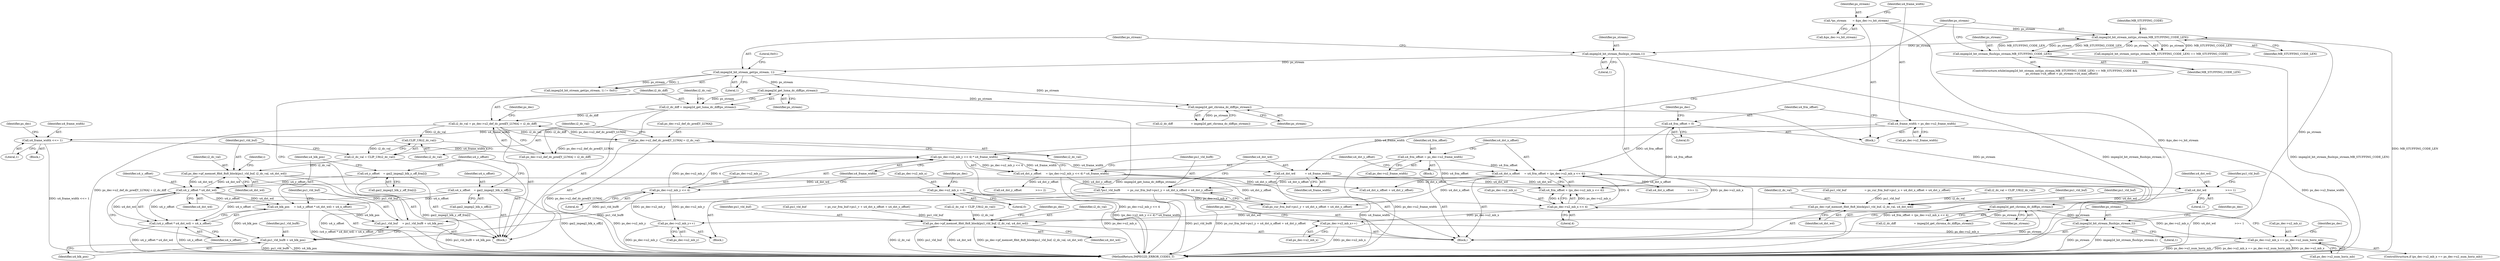 digraph "0_Android_ffab15eb80630dc799eb410855c93525b75233c3_1@API" {
"1000288" [label="(Call,ps_dec->pf_memset_8bit_8x8_block(pu1_vld_buf, i2_dc_val, u4_dst_wd))"];
"1000259" [label="(Call,pu1_vld_buf     = pu1_vld_buf8 + u4_blk_pos)"];
"1000192" [label="(Call,*pu1_vld_buf8        = ps_cur_frm_buf->pu1_y + u4_dst_x_offset + u4_dst_y_offset)"];
"1000172" [label="(Call,u4_dst_x_offset     = u4_frm_offset + (ps_dec->u2_mb_x << 4))"];
"1000140" [label="(Call,u4_frm_offset = 0)"];
"1000160" [label="(Call,u4_frm_offset = ps_dec->u2_frame_width)"];
"1000176" [label="(Call,ps_dec->u2_mb_x << 4)"];
"1000408" [label="(Call,ps_dec->u2_mb_x = 0)"];
"1000400" [label="(Call,ps_dec->u2_mb_x == ps_dec->u2_num_horiz_mb)"];
"1000379" [label="(Call,ps_dec->u2_mb_x++)"];
"1000182" [label="(Call,u4_dst_y_offset     = (ps_dec->u2_mb_y << 4) * u4_frame_width)"];
"1000184" [label="(Call,(ps_dec->u2_mb_y << 4) * u4_frame_width)"];
"1000185" [label="(Call,ps_dec->u2_mb_y << 4)"];
"1000413" [label="(Call,ps_dec->u2_mb_y++)"];
"1000150" [label="(Call,u4_frame_width <<= 1)"];
"1000134" [label="(Call,u4_frame_width = ps_dec->u2_frame_width)"];
"1000252" [label="(Call,u4_blk_pos     = (u4_y_offset * u4_dst_wd) + u4_x_offset)"];
"1000255" [label="(Call,u4_y_offset * u4_dst_wd)"];
"1000247" [label="(Call,u4_y_offset    = gai2_impeg2_blk_y_off_frm[i])"];
"1000288" [label="(Call,ps_dec->pf_memset_8bit_8x8_block(pu1_vld_buf, i2_dc_val, u4_dst_wd))"];
"1000284" [label="(Call,i2_dc_val = CLIP_U8(i2_dc_val))"];
"1000286" [label="(Call,CLIP_U8(i2_dc_val))"];
"1000268" [label="(Call,i2_dc_val = ps_dec->u2_def_dc_pred[Y_LUMA] + i2_dc_diff)"];
"1000277" [label="(Call,ps_dec->u2_def_dc_pred[Y_LUMA] = i2_dc_val)"];
"1000264" [label="(Call,i2_dc_diff = impeg2d_get_luma_dc_diff(ps_stream))"];
"1000266" [label="(Call,impeg2d_get_luma_dc_diff(ps_stream))"];
"1000227" [label="(Call,impeg2d_bit_stream_get(ps_stream, 1))"];
"1000222" [label="(Call,impeg2d_bit_stream_flush(ps_stream,1))"];
"1000208" [label="(Call,impeg2d_bit_stream_nxt(ps_stream,MB_STUFFING_CODE_LEN))"];
"1000125" [label="(Call,*ps_stream       = &ps_dec->s_bit_stream)"];
"1000417" [label="(Call,impeg2d_bit_stream_flush(ps_stream,1))"];
"1000349" [label="(Call,impeg2d_get_chroma_dc_diff(ps_stream))"];
"1000312" [label="(Call,impeg2d_get_chroma_dc_diff(ps_stream))"];
"1000219" [label="(Call,impeg2d_bit_stream_flush(ps_stream,MB_STUFFING_CODE_LEN))"];
"1000202" [label="(Call,u4_dst_wd           = u4_frame_width)"];
"1000242" [label="(Call,u4_x_offset    = gai2_impeg2_blk_x_off[i])"];
"1000298" [label="(Call,u4_dst_wd                      >>= 1)"];
"1000334" [label="(Call,ps_dec->pf_memset_8bit_8x8_block(pu1_vld_buf, i2_dc_val, u4_dst_wd))"];
"1000371" [label="(Call,ps_dec->pf_memset_8bit_8x8_block(pu1_vld_buf, i2_dc_val, u4_dst_wd))"];
"1000261" [label="(Call,pu1_vld_buf8 + u4_blk_pos)"];
"1000254" [label="(Call,(u4_y_offset * u4_dst_wd) + u4_x_offset)"];
"1000203" [label="(Identifier,u4_dst_wd)"];
"1000312" [label="(Call,impeg2d_get_chroma_dc_diff(ps_stream))"];
"1000438" [label="(MethodReturn,IMPEG2D_ERROR_CODES_T)"];
"1000339" [label="(Identifier,pu1_vld_buf)"];
"1000248" [label="(Identifier,u4_y_offset)"];
"1000142" [label="(Literal,0)"];
"1000292" [label="(Call,u4_dst_x_offset                >>= 1)"];
"1000412" [label="(Literal,0)"];
"1000415" [label="(Identifier,ps_dec)"];
"1000257" [label="(Identifier,u4_dst_wd)"];
"1000127" [label="(Call,&ps_dec->s_bit_stream)"];
"1000298" [label="(Call,u4_dst_wd                      >>= 1)"];
"1000313" [label="(Identifier,ps_stream)"];
"1000334" [label="(Call,ps_dec->pf_memset_8bit_8x8_block(pu1_vld_buf, i2_dc_val, u4_dst_wd))"];
"1000252" [label="(Call,u4_blk_pos     = (u4_y_offset * u4_dst_wd) + u4_x_offset)"];
"1000262" [label="(Identifier,pu1_vld_buf8)"];
"1000126" [label="(Identifier,ps_stream)"];
"1000192" [label="(Call,*pu1_vld_buf8        = ps_cur_frm_buf->pu1_y + u4_dst_x_offset + u4_dst_y_offset)"];
"1000204" [label="(Identifier,u4_frame_width)"];
"1000417" [label="(Call,impeg2d_bit_stream_flush(ps_stream,1))"];
"1000409" [label="(Call,ps_dec->u2_mb_x)"];
"1000194" [label="(Call,ps_cur_frm_buf->pu1_y + u4_dst_x_offset + u4_dst_y_offset)"];
"1000367" [label="(Call,i2_dc_val = CLIP_U8(i2_dc_val))"];
"1000243" [label="(Identifier,u4_x_offset)"];
"1000280" [label="(Identifier,ps_dec)"];
"1000263" [label="(Identifier,u4_blk_pos)"];
"1000224" [label="(Literal,1)"];
"1000349" [label="(Call,impeg2d_get_chroma_dc_diff(ps_stream))"];
"1000140" [label="(Call,u4_frm_offset = 0)"];
"1000156" [label="(Identifier,ps_dec)"];
"1000269" [label="(Identifier,i2_dc_val)"];
"1000268" [label="(Call,i2_dc_val = ps_dec->u2_def_dc_pred[Y_LUMA] + i2_dc_diff)"];
"1000377" [label="(Identifier,ps_dec)"];
"1000141" [label="(Identifier,u4_frm_offset)"];
"1000295" [label="(Call,u4_dst_y_offset                >>= 2)"];
"1000136" [label="(Call,ps_dec->u2_frame_width)"];
"1000183" [label="(Identifier,u4_dst_y_offset)"];
"1000284" [label="(Call,i2_dc_val = CLIP_U8(i2_dc_val))"];
"1000335" [label="(Identifier,pu1_vld_buf)"];
"1000176" [label="(Call,ps_dec->u2_mb_x << 4)"];
"1000223" [label="(Identifier,ps_stream)"];
"1000255" [label="(Call,u4_y_offset * u4_dst_wd)"];
"1000300" [label="(Literal,1)"];
"1000291" [label="(Identifier,u4_dst_wd)"];
"1000400" [label="(Call,ps_dec->u2_mb_x == ps_dec->u2_num_horiz_mb)"];
"1000207" [label="(Call,impeg2d_bit_stream_nxt(ps_stream,MB_STUFFING_CODE_LEN) == MB_STUFFING_CODE)"];
"1000404" [label="(Call,ps_dec->u2_num_horiz_mb)"];
"1000180" [label="(Literal,4)"];
"1000373" [label="(Identifier,i2_dc_val)"];
"1000149" [label="(Block,)"];
"1000277" [label="(Call,ps_dec->u2_def_dc_pred[Y_LUMA] = i2_dc_val)"];
"1000260" [label="(Identifier,pu1_vld_buf)"];
"1000287" [label="(Identifier,i2_dc_val)"];
"1000244" [label="(Call,gai2_impeg2_blk_x_off[i])"];
"1000125" [label="(Call,*ps_stream       = &ps_dec->s_bit_stream)"];
"1000166" [label="(Block,)"];
"1000221" [label="(Identifier,MB_STUFFING_CODE_LEN)"];
"1000150" [label="(Call,u4_frame_width <<= 1)"];
"1000135" [label="(Identifier,u4_frame_width)"];
"1000387" [label="(Identifier,ps_dec)"];
"1000336" [label="(Identifier,i2_dc_val)"];
"1000230" [label="(Literal,0x01)"];
"1000177" [label="(Call,ps_dec->u2_mb_x)"];
"1000310" [label="(Call,i2_dc_diff                     = impeg2d_get_chroma_dc_diff(ps_stream))"];
"1000220" [label="(Identifier,ps_stream)"];
"1000115" [label="(Block,)"];
"1000249" [label="(Call,gai2_impeg2_blk_y_off_frm[i])"];
"1000289" [label="(Identifier,pu1_vld_buf)"];
"1000371" [label="(Call,ps_dec->pf_memset_8bit_8x8_block(pu1_vld_buf, i2_dc_val, u4_dst_wd))"];
"1000299" [label="(Identifier,u4_dst_wd)"];
"1000302" [label="(Identifier,pu1_vld_buf)"];
"1000226" [label="(Call,impeg2d_bit_stream_get(ps_stream, 1) != 0x01)"];
"1000290" [label="(Identifier,i2_dc_val)"];
"1000286" [label="(Call,CLIP_U8(i2_dc_val))"];
"1000267" [label="(Identifier,ps_stream)"];
"1000423" [label="(Identifier,ps_dec)"];
"1000408" [label="(Call,ps_dec->u2_mb_x = 0)"];
"1000174" [label="(Call,u4_frm_offset + (ps_dec->u2_mb_x << 4))"];
"1000372" [label="(Identifier,pu1_vld_buf)"];
"1000270" [label="(Call,ps_dec->u2_def_dc_pred[Y_LUMA] + i2_dc_diff)"];
"1000418" [label="(Identifier,ps_stream)"];
"1000173" [label="(Identifier,u4_dst_x_offset)"];
"1000210" [label="(Identifier,MB_STUFFING_CODE_LEN)"];
"1000134" [label="(Call,u4_frame_width = ps_dec->u2_frame_width)"];
"1000399" [label="(ControlStructure,if (ps_dec->u2_mb_x == ps_dec->u2_num_horiz_mb))"];
"1000219" [label="(Call,impeg2d_bit_stream_flush(ps_stream,MB_STUFFING_CODE_LEN))"];
"1000202" [label="(Call,u4_dst_wd           = u4_frame_width)"];
"1000374" [label="(Identifier,u4_dst_wd)"];
"1000151" [label="(Identifier,u4_frame_width)"];
"1000347" [label="(Call,i2_dc_diff                     = impeg2d_get_chroma_dc_diff(ps_stream))"];
"1000285" [label="(Identifier,i2_dc_val)"];
"1000229" [label="(Literal,1)"];
"1000410" [label="(Identifier,ps_dec)"];
"1000222" [label="(Call,impeg2d_bit_stream_flush(ps_stream,1))"];
"1000198" [label="(Call,u4_dst_x_offset + u4_dst_y_offset)"];
"1000301" [label="(Call,pu1_vld_buf                     = ps_cur_frm_buf->pu1_u + u4_dst_x_offset + u4_dst_y_offset)"];
"1000401" [label="(Call,ps_dec->u2_mb_x)"];
"1000160" [label="(Call,u4_frm_offset = ps_dec->u2_frame_width)"];
"1000184" [label="(Call,(ps_dec->u2_mb_y << 4) * u4_frame_width)"];
"1000256" [label="(Identifier,u4_y_offset)"];
"1000146" [label="(Identifier,ps_dec)"];
"1000208" [label="(Call,impeg2d_bit_stream_nxt(ps_stream,MB_STUFFING_CODE_LEN))"];
"1000254" [label="(Call,(u4_y_offset * u4_dst_wd) + u4_x_offset)"];
"1000350" [label="(Identifier,ps_stream)"];
"1000380" [label="(Call,ps_dec->u2_mb_x)"];
"1000182" [label="(Call,u4_dst_y_offset     = (ps_dec->u2_mb_y << 4) * u4_frame_width)"];
"1000211" [label="(Identifier,MB_STUFFING_CODE)"];
"1000209" [label="(Identifier,ps_stream)"];
"1000414" [label="(Call,ps_dec->u2_mb_y)"];
"1000259" [label="(Call,pu1_vld_buf     = pu1_vld_buf8 + u4_blk_pos)"];
"1000330" [label="(Call,i2_dc_val = CLIP_U8(i2_dc_val))"];
"1000152" [label="(Literal,1)"];
"1000419" [label="(Literal,1)"];
"1000193" [label="(Identifier,pu1_vld_buf8)"];
"1000186" [label="(Call,ps_dec->u2_mb_y)"];
"1000283" [label="(Identifier,i2_dc_val)"];
"1000264" [label="(Call,i2_dc_diff = impeg2d_get_luma_dc_diff(ps_stream))"];
"1000205" [label="(ControlStructure,while(impeg2d_bit_stream_nxt(ps_stream,MB_STUFFING_CODE_LEN) == MB_STUFFING_CODE &&\n                ps_stream->u4_offset < ps_stream->u4_max_offset))"];
"1000190" [label="(Identifier,u4_frame_width)"];
"1000258" [label="(Identifier,u4_x_offset)"];
"1000278" [label="(Call,ps_dec->u2_def_dc_pred[Y_LUMA])"];
"1000240" [label="(Identifier,i)"];
"1000161" [label="(Identifier,u4_frm_offset)"];
"1000159" [label="(Block,)"];
"1000162" [label="(Call,ps_dec->u2_frame_width)"];
"1000379" [label="(Call,ps_dec->u2_mb_x++)"];
"1000172" [label="(Call,u4_dst_x_offset     = u4_frm_offset + (ps_dec->u2_mb_x << 4))"];
"1000185" [label="(Call,ps_dec->u2_mb_y << 4)"];
"1000189" [label="(Literal,4)"];
"1000242" [label="(Call,u4_x_offset    = gai2_impeg2_blk_x_off[i])"];
"1000338" [label="(Call,pu1_vld_buf                     = ps_cur_frm_buf->pu1_v + u4_dst_x_offset + u4_dst_y_offset)"];
"1000265" [label="(Identifier,i2_dc_diff)"];
"1000241" [label="(Block,)"];
"1000227" [label="(Call,impeg2d_bit_stream_get(ps_stream, 1))"];
"1000337" [label="(Identifier,u4_dst_wd)"];
"1000288" [label="(Call,ps_dec->pf_memset_8bit_8x8_block(pu1_vld_buf, i2_dc_val, u4_dst_wd))"];
"1000228" [label="(Identifier,ps_stream)"];
"1000407" [label="(Block,)"];
"1000413" [label="(Call,ps_dec->u2_mb_y++)"];
"1000253" [label="(Identifier,u4_blk_pos)"];
"1000261" [label="(Call,pu1_vld_buf8 + u4_blk_pos)"];
"1000247" [label="(Call,u4_y_offset    = gai2_impeg2_blk_y_off_frm[i])"];
"1000266" [label="(Call,impeg2d_get_luma_dc_diff(ps_stream))"];
"1000288" -> "1000241"  [label="AST: "];
"1000288" -> "1000291"  [label="CFG: "];
"1000289" -> "1000288"  [label="AST: "];
"1000290" -> "1000288"  [label="AST: "];
"1000291" -> "1000288"  [label="AST: "];
"1000240" -> "1000288"  [label="CFG: "];
"1000288" -> "1000255"  [label="DDG: u4_dst_wd"];
"1000259" -> "1000288"  [label="DDG: pu1_vld_buf"];
"1000284" -> "1000288"  [label="DDG: i2_dc_val"];
"1000255" -> "1000288"  [label="DDG: u4_dst_wd"];
"1000288" -> "1000298"  [label="DDG: u4_dst_wd"];
"1000259" -> "1000241"  [label="AST: "];
"1000259" -> "1000261"  [label="CFG: "];
"1000260" -> "1000259"  [label="AST: "];
"1000261" -> "1000259"  [label="AST: "];
"1000265" -> "1000259"  [label="CFG: "];
"1000259" -> "1000438"  [label="DDG: pu1_vld_buf8 + u4_blk_pos"];
"1000192" -> "1000259"  [label="DDG: pu1_vld_buf8"];
"1000252" -> "1000259"  [label="DDG: u4_blk_pos"];
"1000192" -> "1000166"  [label="AST: "];
"1000192" -> "1000194"  [label="CFG: "];
"1000193" -> "1000192"  [label="AST: "];
"1000194" -> "1000192"  [label="AST: "];
"1000203" -> "1000192"  [label="CFG: "];
"1000192" -> "1000438"  [label="DDG: ps_cur_frm_buf->pu1_y + u4_dst_x_offset + u4_dst_y_offset"];
"1000192" -> "1000438"  [label="DDG: pu1_vld_buf8"];
"1000172" -> "1000192"  [label="DDG: u4_dst_x_offset"];
"1000182" -> "1000192"  [label="DDG: u4_dst_y_offset"];
"1000192" -> "1000261"  [label="DDG: pu1_vld_buf8"];
"1000172" -> "1000166"  [label="AST: "];
"1000172" -> "1000174"  [label="CFG: "];
"1000173" -> "1000172"  [label="AST: "];
"1000174" -> "1000172"  [label="AST: "];
"1000183" -> "1000172"  [label="CFG: "];
"1000172" -> "1000438"  [label="DDG: u4_frm_offset + (ps_dec->u2_mb_x << 4)"];
"1000140" -> "1000172"  [label="DDG: u4_frm_offset"];
"1000160" -> "1000172"  [label="DDG: u4_frm_offset"];
"1000176" -> "1000172"  [label="DDG: ps_dec->u2_mb_x"];
"1000176" -> "1000172"  [label="DDG: 4"];
"1000172" -> "1000194"  [label="DDG: u4_dst_x_offset"];
"1000172" -> "1000198"  [label="DDG: u4_dst_x_offset"];
"1000172" -> "1000292"  [label="DDG: u4_dst_x_offset"];
"1000140" -> "1000115"  [label="AST: "];
"1000140" -> "1000142"  [label="CFG: "];
"1000141" -> "1000140"  [label="AST: "];
"1000142" -> "1000140"  [label="AST: "];
"1000146" -> "1000140"  [label="CFG: "];
"1000140" -> "1000174"  [label="DDG: u4_frm_offset"];
"1000160" -> "1000159"  [label="AST: "];
"1000160" -> "1000162"  [label="CFG: "];
"1000161" -> "1000160"  [label="AST: "];
"1000162" -> "1000160"  [label="AST: "];
"1000173" -> "1000160"  [label="CFG: "];
"1000160" -> "1000438"  [label="DDG: ps_dec->u2_frame_width"];
"1000160" -> "1000174"  [label="DDG: u4_frm_offset"];
"1000176" -> "1000174"  [label="AST: "];
"1000176" -> "1000180"  [label="CFG: "];
"1000177" -> "1000176"  [label="AST: "];
"1000180" -> "1000176"  [label="AST: "];
"1000174" -> "1000176"  [label="CFG: "];
"1000176" -> "1000174"  [label="DDG: ps_dec->u2_mb_x"];
"1000176" -> "1000174"  [label="DDG: 4"];
"1000408" -> "1000176"  [label="DDG: ps_dec->u2_mb_x"];
"1000400" -> "1000176"  [label="DDG: ps_dec->u2_mb_x"];
"1000176" -> "1000379"  [label="DDG: ps_dec->u2_mb_x"];
"1000408" -> "1000407"  [label="AST: "];
"1000408" -> "1000412"  [label="CFG: "];
"1000409" -> "1000408"  [label="AST: "];
"1000412" -> "1000408"  [label="AST: "];
"1000415" -> "1000408"  [label="CFG: "];
"1000408" -> "1000438"  [label="DDG: ps_dec->u2_mb_x"];
"1000400" -> "1000399"  [label="AST: "];
"1000400" -> "1000404"  [label="CFG: "];
"1000401" -> "1000400"  [label="AST: "];
"1000404" -> "1000400"  [label="AST: "];
"1000410" -> "1000400"  [label="CFG: "];
"1000418" -> "1000400"  [label="CFG: "];
"1000400" -> "1000438"  [label="DDG: ps_dec->u2_mb_x"];
"1000400" -> "1000438"  [label="DDG: ps_dec->u2_num_horiz_mb"];
"1000400" -> "1000438"  [label="DDG: ps_dec->u2_mb_x == ps_dec->u2_num_horiz_mb"];
"1000379" -> "1000400"  [label="DDG: ps_dec->u2_mb_x"];
"1000379" -> "1000166"  [label="AST: "];
"1000379" -> "1000380"  [label="CFG: "];
"1000380" -> "1000379"  [label="AST: "];
"1000387" -> "1000379"  [label="CFG: "];
"1000379" -> "1000438"  [label="DDG: ps_dec->u2_mb_x"];
"1000182" -> "1000166"  [label="AST: "];
"1000182" -> "1000184"  [label="CFG: "];
"1000183" -> "1000182"  [label="AST: "];
"1000184" -> "1000182"  [label="AST: "];
"1000193" -> "1000182"  [label="CFG: "];
"1000182" -> "1000438"  [label="DDG: (ps_dec->u2_mb_y << 4) * u4_frame_width"];
"1000184" -> "1000182"  [label="DDG: ps_dec->u2_mb_y << 4"];
"1000184" -> "1000182"  [label="DDG: u4_frame_width"];
"1000182" -> "1000194"  [label="DDG: u4_dst_y_offset"];
"1000182" -> "1000198"  [label="DDG: u4_dst_y_offset"];
"1000182" -> "1000295"  [label="DDG: u4_dst_y_offset"];
"1000184" -> "1000190"  [label="CFG: "];
"1000185" -> "1000184"  [label="AST: "];
"1000190" -> "1000184"  [label="AST: "];
"1000184" -> "1000438"  [label="DDG: ps_dec->u2_mb_y << 4"];
"1000185" -> "1000184"  [label="DDG: ps_dec->u2_mb_y"];
"1000185" -> "1000184"  [label="DDG: 4"];
"1000150" -> "1000184"  [label="DDG: u4_frame_width"];
"1000134" -> "1000184"  [label="DDG: u4_frame_width"];
"1000184" -> "1000202"  [label="DDG: u4_frame_width"];
"1000185" -> "1000189"  [label="CFG: "];
"1000186" -> "1000185"  [label="AST: "];
"1000189" -> "1000185"  [label="AST: "];
"1000190" -> "1000185"  [label="CFG: "];
"1000185" -> "1000438"  [label="DDG: ps_dec->u2_mb_y"];
"1000413" -> "1000185"  [label="DDG: ps_dec->u2_mb_y"];
"1000185" -> "1000413"  [label="DDG: ps_dec->u2_mb_y"];
"1000413" -> "1000407"  [label="AST: "];
"1000413" -> "1000414"  [label="CFG: "];
"1000414" -> "1000413"  [label="AST: "];
"1000418" -> "1000413"  [label="CFG: "];
"1000413" -> "1000438"  [label="DDG: ps_dec->u2_mb_y"];
"1000150" -> "1000149"  [label="AST: "];
"1000150" -> "1000152"  [label="CFG: "];
"1000151" -> "1000150"  [label="AST: "];
"1000152" -> "1000150"  [label="AST: "];
"1000156" -> "1000150"  [label="CFG: "];
"1000150" -> "1000438"  [label="DDG: u4_frame_width <<= 1"];
"1000134" -> "1000150"  [label="DDG: u4_frame_width"];
"1000134" -> "1000115"  [label="AST: "];
"1000134" -> "1000136"  [label="CFG: "];
"1000135" -> "1000134"  [label="AST: "];
"1000136" -> "1000134"  [label="AST: "];
"1000141" -> "1000134"  [label="CFG: "];
"1000134" -> "1000438"  [label="DDG: ps_dec->u2_frame_width"];
"1000252" -> "1000241"  [label="AST: "];
"1000252" -> "1000254"  [label="CFG: "];
"1000253" -> "1000252"  [label="AST: "];
"1000254" -> "1000252"  [label="AST: "];
"1000260" -> "1000252"  [label="CFG: "];
"1000252" -> "1000438"  [label="DDG: (u4_y_offset * u4_dst_wd) + u4_x_offset"];
"1000255" -> "1000252"  [label="DDG: u4_y_offset"];
"1000255" -> "1000252"  [label="DDG: u4_dst_wd"];
"1000242" -> "1000252"  [label="DDG: u4_x_offset"];
"1000252" -> "1000261"  [label="DDG: u4_blk_pos"];
"1000255" -> "1000254"  [label="AST: "];
"1000255" -> "1000257"  [label="CFG: "];
"1000256" -> "1000255"  [label="AST: "];
"1000257" -> "1000255"  [label="AST: "];
"1000258" -> "1000255"  [label="CFG: "];
"1000255" -> "1000438"  [label="DDG: u4_y_offset"];
"1000255" -> "1000254"  [label="DDG: u4_y_offset"];
"1000255" -> "1000254"  [label="DDG: u4_dst_wd"];
"1000247" -> "1000255"  [label="DDG: u4_y_offset"];
"1000202" -> "1000255"  [label="DDG: u4_dst_wd"];
"1000247" -> "1000241"  [label="AST: "];
"1000247" -> "1000249"  [label="CFG: "];
"1000248" -> "1000247"  [label="AST: "];
"1000249" -> "1000247"  [label="AST: "];
"1000253" -> "1000247"  [label="CFG: "];
"1000247" -> "1000438"  [label="DDG: gai2_impeg2_blk_y_off_frm[i]"];
"1000284" -> "1000241"  [label="AST: "];
"1000284" -> "1000286"  [label="CFG: "];
"1000285" -> "1000284"  [label="AST: "];
"1000286" -> "1000284"  [label="AST: "];
"1000289" -> "1000284"  [label="CFG: "];
"1000286" -> "1000284"  [label="DDG: i2_dc_val"];
"1000286" -> "1000287"  [label="CFG: "];
"1000287" -> "1000286"  [label="AST: "];
"1000268" -> "1000286"  [label="DDG: i2_dc_val"];
"1000268" -> "1000241"  [label="AST: "];
"1000268" -> "1000270"  [label="CFG: "];
"1000269" -> "1000268"  [label="AST: "];
"1000270" -> "1000268"  [label="AST: "];
"1000280" -> "1000268"  [label="CFG: "];
"1000268" -> "1000438"  [label="DDG: ps_dec->u2_def_dc_pred[Y_LUMA] + i2_dc_diff"];
"1000277" -> "1000268"  [label="DDG: ps_dec->u2_def_dc_pred[Y_LUMA]"];
"1000264" -> "1000268"  [label="DDG: i2_dc_diff"];
"1000268" -> "1000277"  [label="DDG: i2_dc_val"];
"1000277" -> "1000241"  [label="AST: "];
"1000277" -> "1000283"  [label="CFG: "];
"1000278" -> "1000277"  [label="AST: "];
"1000283" -> "1000277"  [label="AST: "];
"1000285" -> "1000277"  [label="CFG: "];
"1000277" -> "1000438"  [label="DDG: ps_dec->u2_def_dc_pred[Y_LUMA]"];
"1000277" -> "1000270"  [label="DDG: ps_dec->u2_def_dc_pred[Y_LUMA]"];
"1000264" -> "1000241"  [label="AST: "];
"1000264" -> "1000266"  [label="CFG: "];
"1000265" -> "1000264"  [label="AST: "];
"1000266" -> "1000264"  [label="AST: "];
"1000269" -> "1000264"  [label="CFG: "];
"1000264" -> "1000438"  [label="DDG: impeg2d_get_luma_dc_diff(ps_stream)"];
"1000266" -> "1000264"  [label="DDG: ps_stream"];
"1000264" -> "1000270"  [label="DDG: i2_dc_diff"];
"1000266" -> "1000267"  [label="CFG: "];
"1000267" -> "1000266"  [label="AST: "];
"1000227" -> "1000266"  [label="DDG: ps_stream"];
"1000266" -> "1000312"  [label="DDG: ps_stream"];
"1000227" -> "1000226"  [label="AST: "];
"1000227" -> "1000229"  [label="CFG: "];
"1000228" -> "1000227"  [label="AST: "];
"1000229" -> "1000227"  [label="AST: "];
"1000230" -> "1000227"  [label="CFG: "];
"1000227" -> "1000226"  [label="DDG: ps_stream"];
"1000227" -> "1000226"  [label="DDG: 1"];
"1000222" -> "1000227"  [label="DDG: ps_stream"];
"1000227" -> "1000312"  [label="DDG: ps_stream"];
"1000222" -> "1000166"  [label="AST: "];
"1000222" -> "1000224"  [label="CFG: "];
"1000223" -> "1000222"  [label="AST: "];
"1000224" -> "1000222"  [label="AST: "];
"1000228" -> "1000222"  [label="CFG: "];
"1000222" -> "1000438"  [label="DDG: impeg2d_bit_stream_flush(ps_stream,1)"];
"1000208" -> "1000222"  [label="DDG: ps_stream"];
"1000208" -> "1000207"  [label="AST: "];
"1000208" -> "1000210"  [label="CFG: "];
"1000209" -> "1000208"  [label="AST: "];
"1000210" -> "1000208"  [label="AST: "];
"1000211" -> "1000208"  [label="CFG: "];
"1000208" -> "1000438"  [label="DDG: MB_STUFFING_CODE_LEN"];
"1000208" -> "1000207"  [label="DDG: ps_stream"];
"1000208" -> "1000207"  [label="DDG: MB_STUFFING_CODE_LEN"];
"1000125" -> "1000208"  [label="DDG: ps_stream"];
"1000417" -> "1000208"  [label="DDG: ps_stream"];
"1000219" -> "1000208"  [label="DDG: ps_stream"];
"1000219" -> "1000208"  [label="DDG: MB_STUFFING_CODE_LEN"];
"1000208" -> "1000219"  [label="DDG: ps_stream"];
"1000208" -> "1000219"  [label="DDG: MB_STUFFING_CODE_LEN"];
"1000125" -> "1000115"  [label="AST: "];
"1000125" -> "1000127"  [label="CFG: "];
"1000126" -> "1000125"  [label="AST: "];
"1000127" -> "1000125"  [label="AST: "];
"1000135" -> "1000125"  [label="CFG: "];
"1000125" -> "1000438"  [label="DDG: &ps_dec->s_bit_stream"];
"1000417" -> "1000166"  [label="AST: "];
"1000417" -> "1000419"  [label="CFG: "];
"1000418" -> "1000417"  [label="AST: "];
"1000419" -> "1000417"  [label="AST: "];
"1000423" -> "1000417"  [label="CFG: "];
"1000417" -> "1000438"  [label="DDG: ps_stream"];
"1000417" -> "1000438"  [label="DDG: impeg2d_bit_stream_flush(ps_stream,1)"];
"1000349" -> "1000417"  [label="DDG: ps_stream"];
"1000349" -> "1000347"  [label="AST: "];
"1000349" -> "1000350"  [label="CFG: "];
"1000350" -> "1000349"  [label="AST: "];
"1000347" -> "1000349"  [label="CFG: "];
"1000349" -> "1000438"  [label="DDG: ps_stream"];
"1000349" -> "1000347"  [label="DDG: ps_stream"];
"1000312" -> "1000349"  [label="DDG: ps_stream"];
"1000312" -> "1000310"  [label="AST: "];
"1000312" -> "1000313"  [label="CFG: "];
"1000313" -> "1000312"  [label="AST: "];
"1000310" -> "1000312"  [label="CFG: "];
"1000312" -> "1000310"  [label="DDG: ps_stream"];
"1000219" -> "1000205"  [label="AST: "];
"1000219" -> "1000221"  [label="CFG: "];
"1000220" -> "1000219"  [label="AST: "];
"1000221" -> "1000219"  [label="AST: "];
"1000209" -> "1000219"  [label="CFG: "];
"1000219" -> "1000438"  [label="DDG: impeg2d_bit_stream_flush(ps_stream,MB_STUFFING_CODE_LEN)"];
"1000202" -> "1000166"  [label="AST: "];
"1000202" -> "1000204"  [label="CFG: "];
"1000203" -> "1000202"  [label="AST: "];
"1000204" -> "1000202"  [label="AST: "];
"1000209" -> "1000202"  [label="CFG: "];
"1000202" -> "1000438"  [label="DDG: u4_frame_width"];
"1000202" -> "1000298"  [label="DDG: u4_dst_wd"];
"1000242" -> "1000241"  [label="AST: "];
"1000242" -> "1000244"  [label="CFG: "];
"1000243" -> "1000242"  [label="AST: "];
"1000244" -> "1000242"  [label="AST: "];
"1000248" -> "1000242"  [label="CFG: "];
"1000242" -> "1000438"  [label="DDG: gai2_impeg2_blk_x_off[i]"];
"1000242" -> "1000254"  [label="DDG: u4_x_offset"];
"1000298" -> "1000166"  [label="AST: "];
"1000298" -> "1000300"  [label="CFG: "];
"1000299" -> "1000298"  [label="AST: "];
"1000300" -> "1000298"  [label="AST: "];
"1000302" -> "1000298"  [label="CFG: "];
"1000298" -> "1000438"  [label="DDG: u4_dst_wd                      >>= 1"];
"1000298" -> "1000334"  [label="DDG: u4_dst_wd"];
"1000334" -> "1000166"  [label="AST: "];
"1000334" -> "1000337"  [label="CFG: "];
"1000335" -> "1000334"  [label="AST: "];
"1000336" -> "1000334"  [label="AST: "];
"1000337" -> "1000334"  [label="AST: "];
"1000339" -> "1000334"  [label="CFG: "];
"1000301" -> "1000334"  [label="DDG: pu1_vld_buf"];
"1000330" -> "1000334"  [label="DDG: i2_dc_val"];
"1000334" -> "1000371"  [label="DDG: u4_dst_wd"];
"1000371" -> "1000166"  [label="AST: "];
"1000371" -> "1000374"  [label="CFG: "];
"1000372" -> "1000371"  [label="AST: "];
"1000373" -> "1000371"  [label="AST: "];
"1000374" -> "1000371"  [label="AST: "];
"1000377" -> "1000371"  [label="CFG: "];
"1000371" -> "1000438"  [label="DDG: i2_dc_val"];
"1000371" -> "1000438"  [label="DDG: pu1_vld_buf"];
"1000371" -> "1000438"  [label="DDG: u4_dst_wd"];
"1000371" -> "1000438"  [label="DDG: ps_dec->pf_memset_8bit_8x8_block(pu1_vld_buf, i2_dc_val, u4_dst_wd)"];
"1000338" -> "1000371"  [label="DDG: pu1_vld_buf"];
"1000367" -> "1000371"  [label="DDG: i2_dc_val"];
"1000261" -> "1000263"  [label="CFG: "];
"1000262" -> "1000261"  [label="AST: "];
"1000263" -> "1000261"  [label="AST: "];
"1000261" -> "1000438"  [label="DDG: u4_blk_pos"];
"1000261" -> "1000438"  [label="DDG: pu1_vld_buf8"];
"1000254" -> "1000258"  [label="CFG: "];
"1000258" -> "1000254"  [label="AST: "];
"1000254" -> "1000438"  [label="DDG: u4_y_offset * u4_dst_wd"];
"1000254" -> "1000438"  [label="DDG: u4_x_offset"];
}
